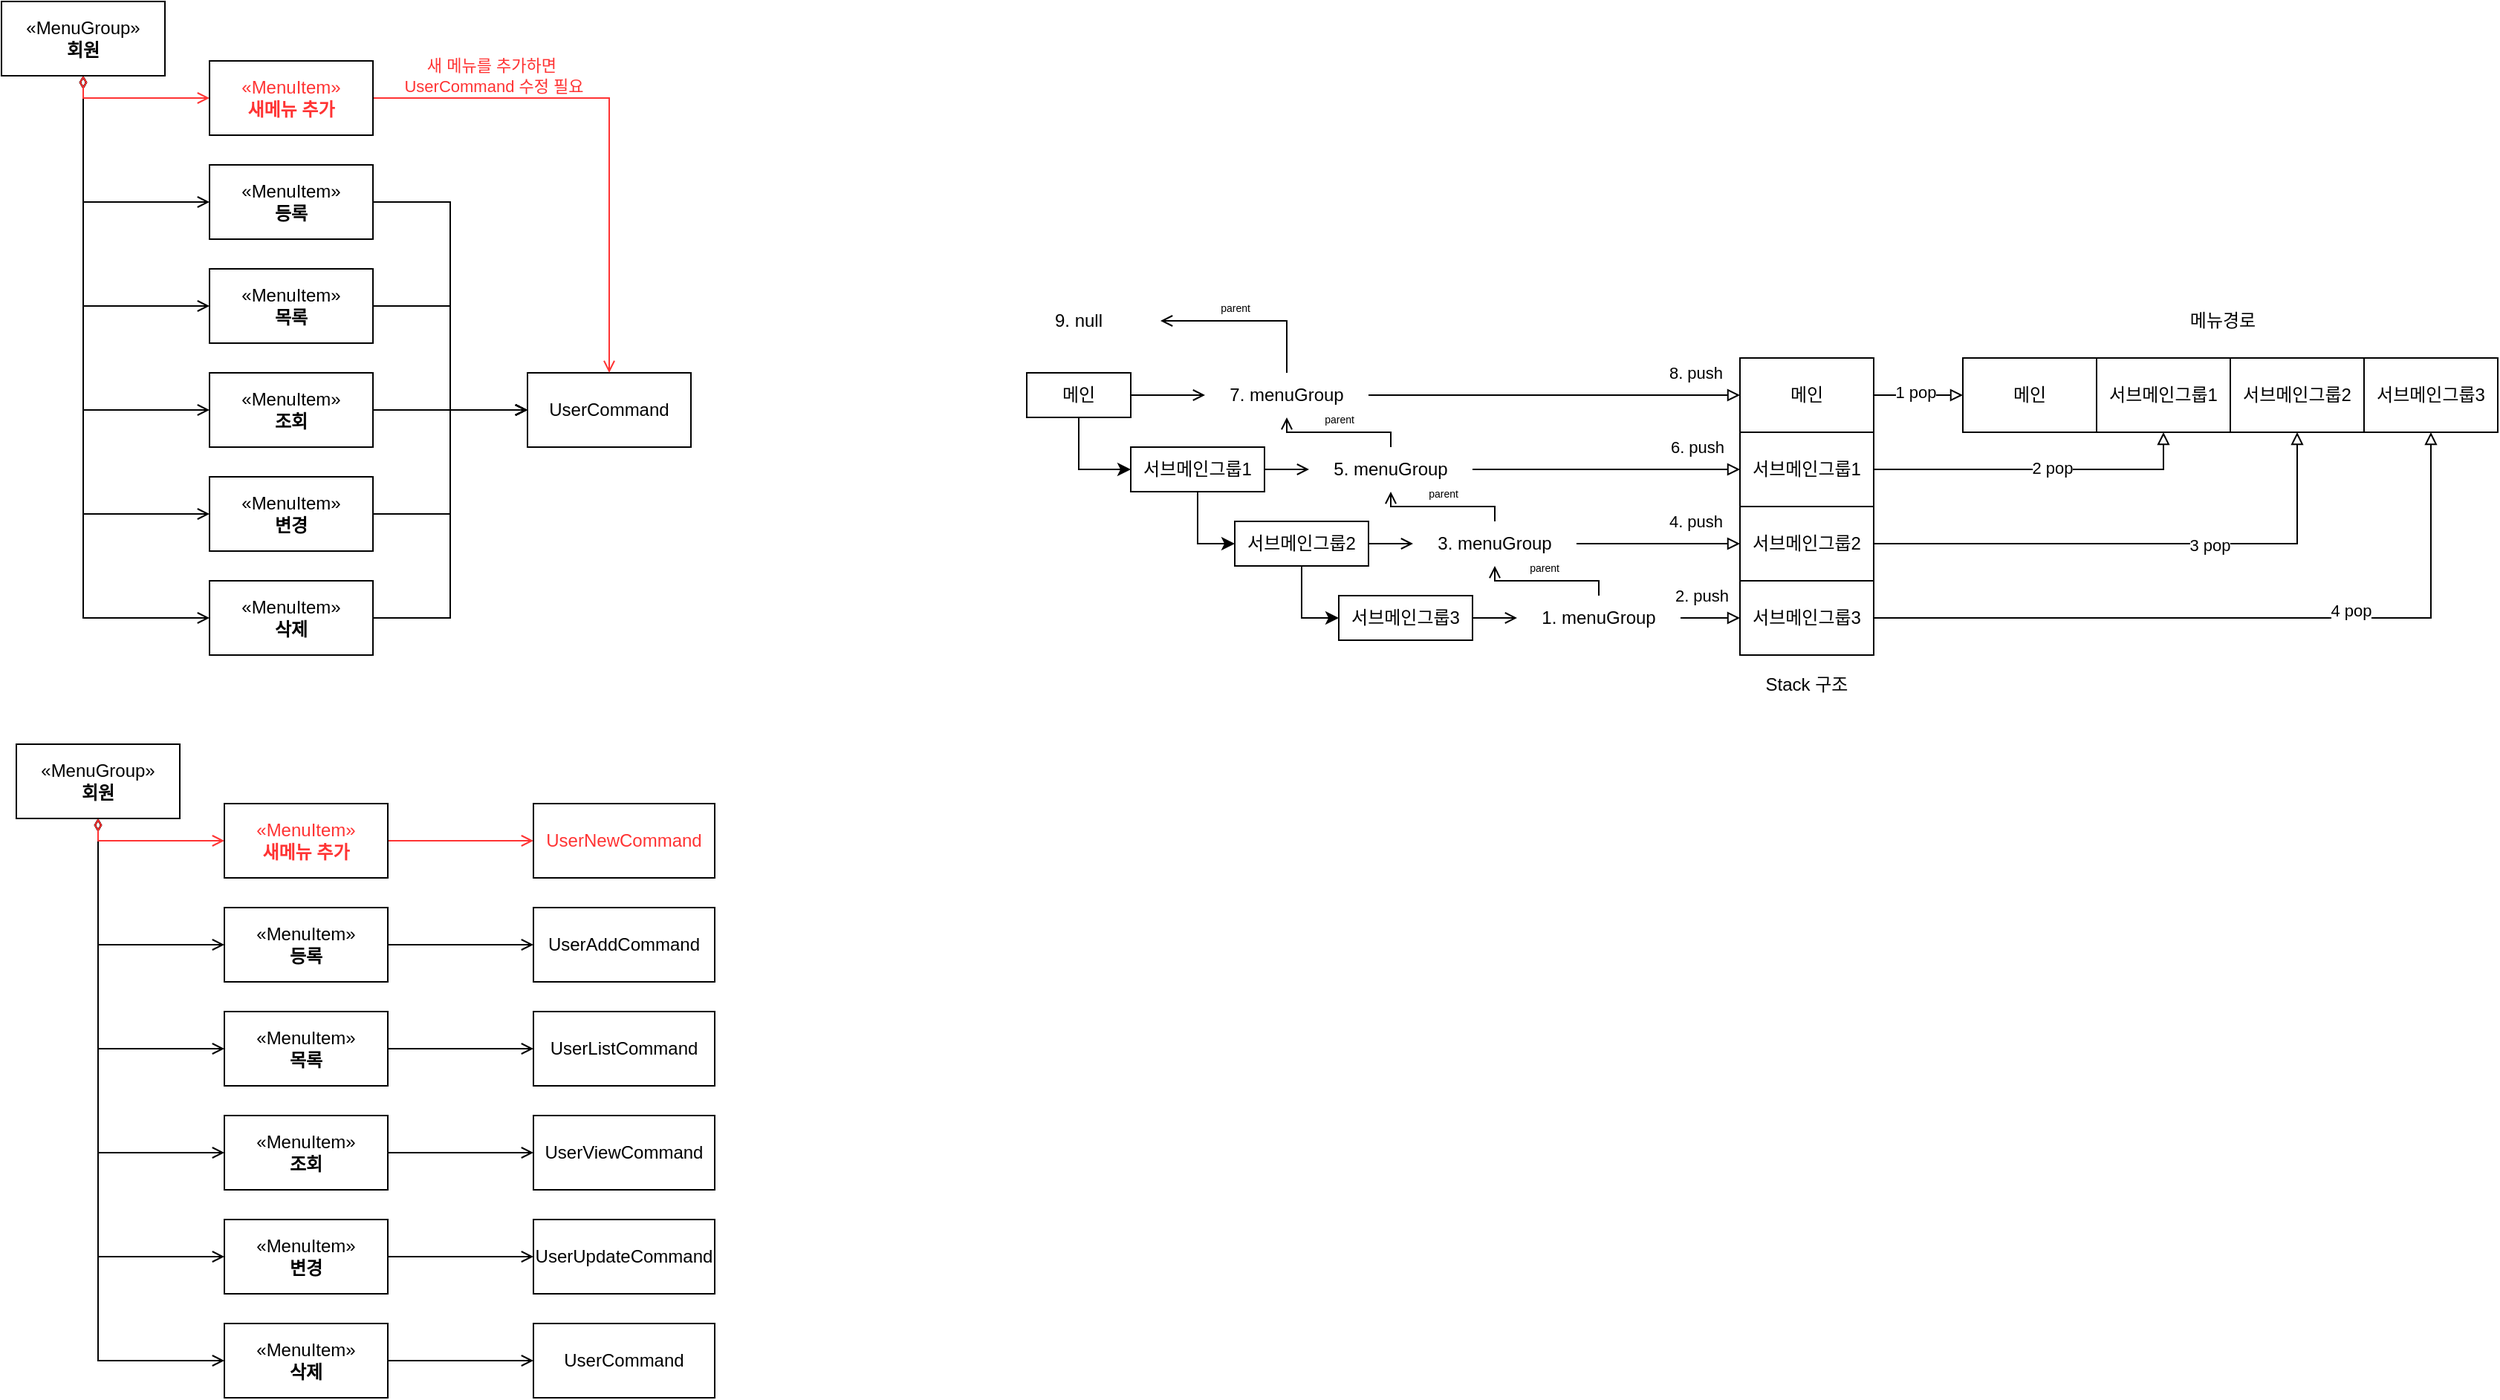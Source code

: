 <mxfile version="24.6.4" type="device">
  <diagram id="C5RBs43oDa-KdzZeNtuy" name="Page-1">
    <mxGraphModel dx="1024" dy="648" grid="1" gridSize="10" guides="1" tooltips="1" connect="1" arrows="1" fold="1" page="1" pageScale="1" pageWidth="827" pageHeight="1169" math="0" shadow="0">
      <root>
        <mxCell id="WIyWlLk6GJQsqaUBKTNV-0" />
        <mxCell id="WIyWlLk6GJQsqaUBKTNV-1" parent="WIyWlLk6GJQsqaUBKTNV-0" />
        <mxCell id="071AG24AWQkiMZiMnv1b-11" style="edgeStyle=orthogonalEdgeStyle;rounded=0;orthogonalLoop=1;jettySize=auto;html=1;entryX=0;entryY=0.5;entryDx=0;entryDy=0;exitX=0.5;exitY=1;exitDx=0;exitDy=0;endArrow=open;endFill=0;startArrow=diamondThin;startFill=0;" edge="1" parent="WIyWlLk6GJQsqaUBKTNV-1" source="071AG24AWQkiMZiMnv1b-4" target="071AG24AWQkiMZiMnv1b-10">
          <mxGeometry relative="1" as="geometry" />
        </mxCell>
        <mxCell id="071AG24AWQkiMZiMnv1b-12" style="edgeStyle=orthogonalEdgeStyle;rounded=0;orthogonalLoop=1;jettySize=auto;html=1;entryX=0;entryY=0.5;entryDx=0;entryDy=0;exitX=0.5;exitY=1;exitDx=0;exitDy=0;endArrow=open;endFill=0;startArrow=diamondThin;startFill=0;" edge="1" parent="WIyWlLk6GJQsqaUBKTNV-1" source="071AG24AWQkiMZiMnv1b-4" target="071AG24AWQkiMZiMnv1b-8">
          <mxGeometry relative="1" as="geometry" />
        </mxCell>
        <mxCell id="071AG24AWQkiMZiMnv1b-13" style="edgeStyle=orthogonalEdgeStyle;rounded=0;orthogonalLoop=1;jettySize=auto;html=1;entryX=0;entryY=0.5;entryDx=0;entryDy=0;exitX=0.5;exitY=1;exitDx=0;exitDy=0;endArrow=open;endFill=0;startArrow=diamondThin;startFill=0;" edge="1" parent="WIyWlLk6GJQsqaUBKTNV-1" source="071AG24AWQkiMZiMnv1b-4" target="071AG24AWQkiMZiMnv1b-7">
          <mxGeometry relative="1" as="geometry" />
        </mxCell>
        <mxCell id="071AG24AWQkiMZiMnv1b-14" style="edgeStyle=orthogonalEdgeStyle;rounded=0;orthogonalLoop=1;jettySize=auto;html=1;entryX=0;entryY=0.5;entryDx=0;entryDy=0;exitX=0.5;exitY=1;exitDx=0;exitDy=0;endArrow=open;endFill=0;startArrow=diamondThin;startFill=0;" edge="1" parent="WIyWlLk6GJQsqaUBKTNV-1" source="071AG24AWQkiMZiMnv1b-4" target="071AG24AWQkiMZiMnv1b-6">
          <mxGeometry relative="1" as="geometry" />
        </mxCell>
        <mxCell id="071AG24AWQkiMZiMnv1b-15" style="edgeStyle=orthogonalEdgeStyle;rounded=0;orthogonalLoop=1;jettySize=auto;html=1;entryX=0;entryY=0.5;entryDx=0;entryDy=0;exitX=0.5;exitY=1;exitDx=0;exitDy=0;endArrow=open;endFill=0;startArrow=diamondThin;startFill=0;" edge="1" parent="WIyWlLk6GJQsqaUBKTNV-1" source="071AG24AWQkiMZiMnv1b-4" target="071AG24AWQkiMZiMnv1b-5">
          <mxGeometry relative="1" as="geometry" />
        </mxCell>
        <mxCell id="071AG24AWQkiMZiMnv1b-24" style="edgeStyle=orthogonalEdgeStyle;rounded=0;orthogonalLoop=1;jettySize=auto;html=1;entryX=0;entryY=0.5;entryDx=0;entryDy=0;exitX=0.5;exitY=1;exitDx=0;exitDy=0;startArrow=diamondThin;startFill=0;strokeColor=#FF3333;endArrow=open;endFill=0;" edge="1" parent="WIyWlLk6GJQsqaUBKTNV-1" source="071AG24AWQkiMZiMnv1b-4" target="071AG24AWQkiMZiMnv1b-23">
          <mxGeometry relative="1" as="geometry">
            <Array as="points">
              <mxPoint x="115" y="175" />
            </Array>
          </mxGeometry>
        </mxCell>
        <mxCell id="071AG24AWQkiMZiMnv1b-4" value="«MenuGroup»&lt;br&gt;&lt;b&gt;회원&lt;/b&gt;" style="html=1;whiteSpace=wrap;" vertex="1" parent="WIyWlLk6GJQsqaUBKTNV-1">
          <mxGeometry x="60" y="110" width="110" height="50" as="geometry" />
        </mxCell>
        <mxCell id="071AG24AWQkiMZiMnv1b-18" style="edgeStyle=orthogonalEdgeStyle;rounded=0;orthogonalLoop=1;jettySize=auto;html=1;entryX=0;entryY=0.5;entryDx=0;entryDy=0;endArrow=open;endFill=0;" edge="1" parent="WIyWlLk6GJQsqaUBKTNV-1" source="071AG24AWQkiMZiMnv1b-5" target="071AG24AWQkiMZiMnv1b-17">
          <mxGeometry relative="1" as="geometry">
            <mxPoint x="390" y="390" as="targetPoint" />
          </mxGeometry>
        </mxCell>
        <mxCell id="071AG24AWQkiMZiMnv1b-5" value="«MenuItem»&lt;br&gt;&lt;b&gt;등록&lt;/b&gt;" style="html=1;whiteSpace=wrap;" vertex="1" parent="WIyWlLk6GJQsqaUBKTNV-1">
          <mxGeometry x="200" y="220" width="110" height="50" as="geometry" />
        </mxCell>
        <mxCell id="071AG24AWQkiMZiMnv1b-19" style="edgeStyle=orthogonalEdgeStyle;rounded=0;orthogonalLoop=1;jettySize=auto;html=1;entryX=0;entryY=0.5;entryDx=0;entryDy=0;endArrow=open;endFill=0;" edge="1" parent="WIyWlLk6GJQsqaUBKTNV-1" source="071AG24AWQkiMZiMnv1b-6" target="071AG24AWQkiMZiMnv1b-17">
          <mxGeometry relative="1" as="geometry" />
        </mxCell>
        <mxCell id="071AG24AWQkiMZiMnv1b-6" value="«MenuItem»&lt;br&gt;&lt;b&gt;목록&lt;/b&gt;" style="html=1;whiteSpace=wrap;" vertex="1" parent="WIyWlLk6GJQsqaUBKTNV-1">
          <mxGeometry x="200" y="290" width="110" height="50" as="geometry" />
        </mxCell>
        <mxCell id="071AG24AWQkiMZiMnv1b-20" style="edgeStyle=orthogonalEdgeStyle;rounded=0;orthogonalLoop=1;jettySize=auto;html=1;entryX=0;entryY=0.5;entryDx=0;entryDy=0;endArrow=open;endFill=0;" edge="1" parent="WIyWlLk6GJQsqaUBKTNV-1" source="071AG24AWQkiMZiMnv1b-7" target="071AG24AWQkiMZiMnv1b-17">
          <mxGeometry relative="1" as="geometry" />
        </mxCell>
        <mxCell id="071AG24AWQkiMZiMnv1b-7" value="«MenuItem»&lt;br&gt;&lt;b&gt;조회&lt;/b&gt;" style="html=1;whiteSpace=wrap;" vertex="1" parent="WIyWlLk6GJQsqaUBKTNV-1">
          <mxGeometry x="200" y="360" width="110" height="50" as="geometry" />
        </mxCell>
        <mxCell id="071AG24AWQkiMZiMnv1b-21" style="edgeStyle=orthogonalEdgeStyle;rounded=0;orthogonalLoop=1;jettySize=auto;html=1;entryX=0;entryY=0.5;entryDx=0;entryDy=0;endArrow=open;endFill=0;" edge="1" parent="WIyWlLk6GJQsqaUBKTNV-1" source="071AG24AWQkiMZiMnv1b-8" target="071AG24AWQkiMZiMnv1b-17">
          <mxGeometry relative="1" as="geometry" />
        </mxCell>
        <mxCell id="071AG24AWQkiMZiMnv1b-8" value="«MenuItem»&lt;br&gt;&lt;b&gt;변경&lt;/b&gt;" style="html=1;whiteSpace=wrap;" vertex="1" parent="WIyWlLk6GJQsqaUBKTNV-1">
          <mxGeometry x="200" y="430" width="110" height="50" as="geometry" />
        </mxCell>
        <mxCell id="071AG24AWQkiMZiMnv1b-22" style="edgeStyle=orthogonalEdgeStyle;rounded=0;orthogonalLoop=1;jettySize=auto;html=1;entryX=0;entryY=0.5;entryDx=0;entryDy=0;endArrow=open;endFill=0;" edge="1" parent="WIyWlLk6GJQsqaUBKTNV-1" source="071AG24AWQkiMZiMnv1b-10" target="071AG24AWQkiMZiMnv1b-17">
          <mxGeometry relative="1" as="geometry" />
        </mxCell>
        <mxCell id="071AG24AWQkiMZiMnv1b-10" value="«MenuItem»&lt;br&gt;&lt;b&gt;삭제&lt;/b&gt;" style="html=1;whiteSpace=wrap;" vertex="1" parent="WIyWlLk6GJQsqaUBKTNV-1">
          <mxGeometry x="200" y="500" width="110" height="50" as="geometry" />
        </mxCell>
        <mxCell id="071AG24AWQkiMZiMnv1b-17" value="UserCommand" style="html=1;whiteSpace=wrap;" vertex="1" parent="WIyWlLk6GJQsqaUBKTNV-1">
          <mxGeometry x="414" y="360" width="110" height="50" as="geometry" />
        </mxCell>
        <mxCell id="071AG24AWQkiMZiMnv1b-25" style="edgeStyle=orthogonalEdgeStyle;rounded=0;orthogonalLoop=1;jettySize=auto;html=1;entryX=0.5;entryY=0;entryDx=0;entryDy=0;strokeColor=#FF3333;endArrow=open;endFill=0;" edge="1" parent="WIyWlLk6GJQsqaUBKTNV-1" source="071AG24AWQkiMZiMnv1b-23" target="071AG24AWQkiMZiMnv1b-17">
          <mxGeometry relative="1" as="geometry" />
        </mxCell>
        <mxCell id="071AG24AWQkiMZiMnv1b-26" value="새 메뉴를 추가하면&amp;nbsp;&lt;div&gt;UserCommand 수정 필요&lt;/div&gt;" style="edgeLabel;html=1;align=center;verticalAlign=middle;resizable=0;points=[];fontColor=#FF3333;" vertex="1" connectable="0" parent="071AG24AWQkiMZiMnv1b-25">
          <mxGeometry x="-0.38" y="1" relative="1" as="geometry">
            <mxPoint x="-26" y="-14" as="offset" />
          </mxGeometry>
        </mxCell>
        <mxCell id="071AG24AWQkiMZiMnv1b-23" value="&lt;font color=&quot;#ff3333&quot;&gt;«MenuItem»&lt;br&gt;&lt;b&gt;새메뉴 추가&lt;/b&gt;&lt;/font&gt;" style="html=1;whiteSpace=wrap;" vertex="1" parent="WIyWlLk6GJQsqaUBKTNV-1">
          <mxGeometry x="200" y="150" width="110" height="50" as="geometry" />
        </mxCell>
        <mxCell id="071AG24AWQkiMZiMnv1b-27" style="edgeStyle=orthogonalEdgeStyle;rounded=0;orthogonalLoop=1;jettySize=auto;html=1;entryX=0;entryY=0.5;entryDx=0;entryDy=0;exitX=0.5;exitY=1;exitDx=0;exitDy=0;endArrow=open;endFill=0;startArrow=diamondThin;startFill=0;" edge="1" parent="WIyWlLk6GJQsqaUBKTNV-1" source="071AG24AWQkiMZiMnv1b-33" target="071AG24AWQkiMZiMnv1b-43">
          <mxGeometry relative="1" as="geometry" />
        </mxCell>
        <mxCell id="071AG24AWQkiMZiMnv1b-28" style="edgeStyle=orthogonalEdgeStyle;rounded=0;orthogonalLoop=1;jettySize=auto;html=1;entryX=0;entryY=0.5;entryDx=0;entryDy=0;exitX=0.5;exitY=1;exitDx=0;exitDy=0;endArrow=open;endFill=0;startArrow=diamondThin;startFill=0;" edge="1" parent="WIyWlLk6GJQsqaUBKTNV-1" source="071AG24AWQkiMZiMnv1b-33" target="071AG24AWQkiMZiMnv1b-41">
          <mxGeometry relative="1" as="geometry" />
        </mxCell>
        <mxCell id="071AG24AWQkiMZiMnv1b-29" style="edgeStyle=orthogonalEdgeStyle;rounded=0;orthogonalLoop=1;jettySize=auto;html=1;entryX=0;entryY=0.5;entryDx=0;entryDy=0;exitX=0.5;exitY=1;exitDx=0;exitDy=0;endArrow=open;endFill=0;startArrow=diamondThin;startFill=0;" edge="1" parent="WIyWlLk6GJQsqaUBKTNV-1" source="071AG24AWQkiMZiMnv1b-33" target="071AG24AWQkiMZiMnv1b-39">
          <mxGeometry relative="1" as="geometry" />
        </mxCell>
        <mxCell id="071AG24AWQkiMZiMnv1b-30" style="edgeStyle=orthogonalEdgeStyle;rounded=0;orthogonalLoop=1;jettySize=auto;html=1;entryX=0;entryY=0.5;entryDx=0;entryDy=0;exitX=0.5;exitY=1;exitDx=0;exitDy=0;endArrow=open;endFill=0;startArrow=diamondThin;startFill=0;" edge="1" parent="WIyWlLk6GJQsqaUBKTNV-1" source="071AG24AWQkiMZiMnv1b-33" target="071AG24AWQkiMZiMnv1b-37">
          <mxGeometry relative="1" as="geometry" />
        </mxCell>
        <mxCell id="071AG24AWQkiMZiMnv1b-31" style="edgeStyle=orthogonalEdgeStyle;rounded=0;orthogonalLoop=1;jettySize=auto;html=1;entryX=0;entryY=0.5;entryDx=0;entryDy=0;exitX=0.5;exitY=1;exitDx=0;exitDy=0;endArrow=open;endFill=0;startArrow=diamondThin;startFill=0;" edge="1" parent="WIyWlLk6GJQsqaUBKTNV-1" source="071AG24AWQkiMZiMnv1b-33" target="071AG24AWQkiMZiMnv1b-35">
          <mxGeometry relative="1" as="geometry" />
        </mxCell>
        <mxCell id="071AG24AWQkiMZiMnv1b-32" style="edgeStyle=orthogonalEdgeStyle;rounded=0;orthogonalLoop=1;jettySize=auto;html=1;entryX=0;entryY=0.5;entryDx=0;entryDy=0;exitX=0.5;exitY=1;exitDx=0;exitDy=0;startArrow=diamondThin;startFill=0;strokeColor=#FF3333;endArrow=open;endFill=0;" edge="1" parent="WIyWlLk6GJQsqaUBKTNV-1" source="071AG24AWQkiMZiMnv1b-33" target="071AG24AWQkiMZiMnv1b-47">
          <mxGeometry relative="1" as="geometry">
            <Array as="points">
              <mxPoint x="125" y="675" />
            </Array>
          </mxGeometry>
        </mxCell>
        <mxCell id="071AG24AWQkiMZiMnv1b-33" value="«MenuGroup»&lt;br&gt;&lt;b&gt;회원&lt;/b&gt;" style="html=1;whiteSpace=wrap;" vertex="1" parent="WIyWlLk6GJQsqaUBKTNV-1">
          <mxGeometry x="70" y="610" width="110" height="50" as="geometry" />
        </mxCell>
        <mxCell id="071AG24AWQkiMZiMnv1b-34" style="edgeStyle=orthogonalEdgeStyle;rounded=0;orthogonalLoop=1;jettySize=auto;html=1;entryX=0;entryY=0.5;entryDx=0;entryDy=0;endArrow=open;endFill=0;" edge="1" parent="WIyWlLk6GJQsqaUBKTNV-1" source="071AG24AWQkiMZiMnv1b-35" target="071AG24AWQkiMZiMnv1b-48">
          <mxGeometry relative="1" as="geometry">
            <mxPoint x="400" y="890" as="targetPoint" />
          </mxGeometry>
        </mxCell>
        <mxCell id="071AG24AWQkiMZiMnv1b-35" value="«MenuItem»&lt;br&gt;&lt;b&gt;등록&lt;/b&gt;" style="html=1;whiteSpace=wrap;" vertex="1" parent="WIyWlLk6GJQsqaUBKTNV-1">
          <mxGeometry x="210" y="720" width="110" height="50" as="geometry" />
        </mxCell>
        <mxCell id="071AG24AWQkiMZiMnv1b-36" style="edgeStyle=orthogonalEdgeStyle;rounded=0;orthogonalLoop=1;jettySize=auto;html=1;entryX=0;entryY=0.5;entryDx=0;entryDy=0;endArrow=open;endFill=0;" edge="1" parent="WIyWlLk6GJQsqaUBKTNV-1" source="071AG24AWQkiMZiMnv1b-37" target="071AG24AWQkiMZiMnv1b-49">
          <mxGeometry relative="1" as="geometry" />
        </mxCell>
        <mxCell id="071AG24AWQkiMZiMnv1b-37" value="«MenuItem»&lt;br&gt;&lt;b&gt;목록&lt;/b&gt;" style="html=1;whiteSpace=wrap;" vertex="1" parent="WIyWlLk6GJQsqaUBKTNV-1">
          <mxGeometry x="210" y="790" width="110" height="50" as="geometry" />
        </mxCell>
        <mxCell id="071AG24AWQkiMZiMnv1b-38" style="edgeStyle=orthogonalEdgeStyle;rounded=0;orthogonalLoop=1;jettySize=auto;html=1;entryX=0;entryY=0.5;entryDx=0;entryDy=0;endArrow=open;endFill=0;" edge="1" parent="WIyWlLk6GJQsqaUBKTNV-1" source="071AG24AWQkiMZiMnv1b-39" target="071AG24AWQkiMZiMnv1b-44">
          <mxGeometry relative="1" as="geometry" />
        </mxCell>
        <mxCell id="071AG24AWQkiMZiMnv1b-39" value="«MenuItem»&lt;br&gt;&lt;b&gt;조회&lt;/b&gt;" style="html=1;whiteSpace=wrap;" vertex="1" parent="WIyWlLk6GJQsqaUBKTNV-1">
          <mxGeometry x="210" y="860" width="110" height="50" as="geometry" />
        </mxCell>
        <mxCell id="071AG24AWQkiMZiMnv1b-40" style="edgeStyle=orthogonalEdgeStyle;rounded=0;orthogonalLoop=1;jettySize=auto;html=1;entryX=0;entryY=0.5;entryDx=0;entryDy=0;endArrow=open;endFill=0;" edge="1" parent="WIyWlLk6GJQsqaUBKTNV-1" source="071AG24AWQkiMZiMnv1b-41" target="071AG24AWQkiMZiMnv1b-50">
          <mxGeometry relative="1" as="geometry" />
        </mxCell>
        <mxCell id="071AG24AWQkiMZiMnv1b-41" value="«MenuItem»&lt;br&gt;&lt;b&gt;변경&lt;/b&gt;" style="html=1;whiteSpace=wrap;" vertex="1" parent="WIyWlLk6GJQsqaUBKTNV-1">
          <mxGeometry x="210" y="930" width="110" height="50" as="geometry" />
        </mxCell>
        <mxCell id="071AG24AWQkiMZiMnv1b-42" style="edgeStyle=orthogonalEdgeStyle;rounded=0;orthogonalLoop=1;jettySize=auto;html=1;entryX=0;entryY=0.5;entryDx=0;entryDy=0;endArrow=open;endFill=0;" edge="1" parent="WIyWlLk6GJQsqaUBKTNV-1" source="071AG24AWQkiMZiMnv1b-43" target="071AG24AWQkiMZiMnv1b-51">
          <mxGeometry relative="1" as="geometry" />
        </mxCell>
        <mxCell id="071AG24AWQkiMZiMnv1b-43" value="«MenuItem»&lt;br&gt;&lt;b&gt;삭제&lt;/b&gt;" style="html=1;whiteSpace=wrap;" vertex="1" parent="WIyWlLk6GJQsqaUBKTNV-1">
          <mxGeometry x="210" y="1000" width="110" height="50" as="geometry" />
        </mxCell>
        <mxCell id="071AG24AWQkiMZiMnv1b-44" value="UserViewCommand" style="html=1;whiteSpace=wrap;" vertex="1" parent="WIyWlLk6GJQsqaUBKTNV-1">
          <mxGeometry x="418" y="860" width="122" height="50" as="geometry" />
        </mxCell>
        <mxCell id="071AG24AWQkiMZiMnv1b-45" style="edgeStyle=orthogonalEdgeStyle;rounded=0;orthogonalLoop=1;jettySize=auto;html=1;strokeColor=#FF3333;endArrow=open;endFill=0;entryX=0;entryY=0.5;entryDx=0;entryDy=0;" edge="1" parent="WIyWlLk6GJQsqaUBKTNV-1" source="071AG24AWQkiMZiMnv1b-47" target="071AG24AWQkiMZiMnv1b-52">
          <mxGeometry relative="1" as="geometry">
            <mxPoint x="620" y="675" as="targetPoint" />
          </mxGeometry>
        </mxCell>
        <mxCell id="071AG24AWQkiMZiMnv1b-47" value="&lt;font color=&quot;#ff3333&quot;&gt;«MenuItem»&lt;br&gt;&lt;b&gt;새메뉴 추가&lt;/b&gt;&lt;/font&gt;" style="html=1;whiteSpace=wrap;" vertex="1" parent="WIyWlLk6GJQsqaUBKTNV-1">
          <mxGeometry x="210" y="650" width="110" height="50" as="geometry" />
        </mxCell>
        <mxCell id="071AG24AWQkiMZiMnv1b-48" value="UserAddCommand" style="html=1;whiteSpace=wrap;" vertex="1" parent="WIyWlLk6GJQsqaUBKTNV-1">
          <mxGeometry x="418" y="720" width="122" height="50" as="geometry" />
        </mxCell>
        <mxCell id="071AG24AWQkiMZiMnv1b-49" value="UserListCommand" style="html=1;whiteSpace=wrap;" vertex="1" parent="WIyWlLk6GJQsqaUBKTNV-1">
          <mxGeometry x="418" y="790" width="122" height="50" as="geometry" />
        </mxCell>
        <mxCell id="071AG24AWQkiMZiMnv1b-50" value="UserUpdateCommand" style="html=1;whiteSpace=wrap;" vertex="1" parent="WIyWlLk6GJQsqaUBKTNV-1">
          <mxGeometry x="418" y="930" width="122" height="50" as="geometry" />
        </mxCell>
        <mxCell id="071AG24AWQkiMZiMnv1b-51" value="UserCommand" style="html=1;whiteSpace=wrap;" vertex="1" parent="WIyWlLk6GJQsqaUBKTNV-1">
          <mxGeometry x="418" y="1000" width="122" height="50" as="geometry" />
        </mxCell>
        <mxCell id="071AG24AWQkiMZiMnv1b-52" value="UserNewCommand" style="html=1;whiteSpace=wrap;strokeColor=default;align=center;verticalAlign=middle;fontFamily=Helvetica;fontSize=12;fontColor=#FF3333;fillColor=default;" vertex="1" parent="WIyWlLk6GJQsqaUBKTNV-1">
          <mxGeometry x="418" y="650" width="122" height="50" as="geometry" />
        </mxCell>
        <mxCell id="071AG24AWQkiMZiMnv1b-59" style="edgeStyle=orthogonalEdgeStyle;rounded=0;orthogonalLoop=1;jettySize=auto;html=1;entryX=0;entryY=0.5;entryDx=0;entryDy=0;" edge="1" parent="WIyWlLk6GJQsqaUBKTNV-1" source="071AG24AWQkiMZiMnv1b-53" target="071AG24AWQkiMZiMnv1b-54">
          <mxGeometry relative="1" as="geometry" />
        </mxCell>
        <mxCell id="071AG24AWQkiMZiMnv1b-53" value="메인" style="html=1;whiteSpace=wrap;" vertex="1" parent="WIyWlLk6GJQsqaUBKTNV-1">
          <mxGeometry x="750" y="360" width="70" height="30" as="geometry" />
        </mxCell>
        <mxCell id="071AG24AWQkiMZiMnv1b-60" style="edgeStyle=orthogonalEdgeStyle;rounded=0;orthogonalLoop=1;jettySize=auto;html=1;entryX=0;entryY=0.5;entryDx=0;entryDy=0;" edge="1" parent="WIyWlLk6GJQsqaUBKTNV-1" source="071AG24AWQkiMZiMnv1b-54" target="071AG24AWQkiMZiMnv1b-56">
          <mxGeometry relative="1" as="geometry" />
        </mxCell>
        <mxCell id="071AG24AWQkiMZiMnv1b-54" value="서브메인그룹1" style="html=1;whiteSpace=wrap;" vertex="1" parent="WIyWlLk6GJQsqaUBKTNV-1">
          <mxGeometry x="820" y="410" width="90" height="30" as="geometry" />
        </mxCell>
        <mxCell id="071AG24AWQkiMZiMnv1b-61" style="edgeStyle=orthogonalEdgeStyle;rounded=0;orthogonalLoop=1;jettySize=auto;html=1;entryX=0;entryY=0.5;entryDx=0;entryDy=0;" edge="1" parent="WIyWlLk6GJQsqaUBKTNV-1" source="071AG24AWQkiMZiMnv1b-56" target="071AG24AWQkiMZiMnv1b-57">
          <mxGeometry relative="1" as="geometry" />
        </mxCell>
        <mxCell id="071AG24AWQkiMZiMnv1b-56" value="서브메인그룹2" style="html=1;whiteSpace=wrap;" vertex="1" parent="WIyWlLk6GJQsqaUBKTNV-1">
          <mxGeometry x="890" y="460" width="90" height="30" as="geometry" />
        </mxCell>
        <mxCell id="071AG24AWQkiMZiMnv1b-63" style="edgeStyle=orthogonalEdgeStyle;rounded=0;orthogonalLoop=1;jettySize=auto;html=1;entryX=0;entryY=0.5;entryDx=0;entryDy=0;endArrow=open;endFill=0;" edge="1" parent="WIyWlLk6GJQsqaUBKTNV-1" source="071AG24AWQkiMZiMnv1b-57" target="071AG24AWQkiMZiMnv1b-62">
          <mxGeometry relative="1" as="geometry" />
        </mxCell>
        <mxCell id="071AG24AWQkiMZiMnv1b-57" value="서브메인그룹3" style="html=1;whiteSpace=wrap;" vertex="1" parent="WIyWlLk6GJQsqaUBKTNV-1">
          <mxGeometry x="960" y="510" width="90" height="30" as="geometry" />
        </mxCell>
        <mxCell id="071AG24AWQkiMZiMnv1b-76" style="edgeStyle=orthogonalEdgeStyle;rounded=0;orthogonalLoop=1;jettySize=auto;html=1;entryX=0;entryY=0.5;entryDx=0;entryDy=0;endArrow=block;endFill=0;" edge="1" parent="WIyWlLk6GJQsqaUBKTNV-1" source="071AG24AWQkiMZiMnv1b-62" target="071AG24AWQkiMZiMnv1b-73">
          <mxGeometry relative="1" as="geometry" />
        </mxCell>
        <mxCell id="071AG24AWQkiMZiMnv1b-91" value="2. push" style="edgeLabel;html=1;align=center;verticalAlign=middle;resizable=0;points=[];" vertex="1" connectable="0" parent="071AG24AWQkiMZiMnv1b-76">
          <mxGeometry x="-0.304" y="-1" relative="1" as="geometry">
            <mxPoint y="-16" as="offset" />
          </mxGeometry>
        </mxCell>
        <mxCell id="071AG24AWQkiMZiMnv1b-79" style="edgeStyle=orthogonalEdgeStyle;rounded=0;orthogonalLoop=1;jettySize=auto;html=1;entryX=0.5;entryY=1;entryDx=0;entryDy=0;endArrow=open;endFill=0;" edge="1" parent="WIyWlLk6GJQsqaUBKTNV-1" source="071AG24AWQkiMZiMnv1b-62" target="071AG24AWQkiMZiMnv1b-65">
          <mxGeometry relative="1" as="geometry">
            <Array as="points">
              <mxPoint x="1135" y="500" />
              <mxPoint x="1065" y="500" />
            </Array>
          </mxGeometry>
        </mxCell>
        <mxCell id="071AG24AWQkiMZiMnv1b-92" value="&lt;font style=&quot;font-size: 7px;&quot;&gt;parent&lt;/font&gt;" style="edgeLabel;html=1;align=center;verticalAlign=middle;resizable=0;points=[];" vertex="1" connectable="0" parent="071AG24AWQkiMZiMnv1b-79">
          <mxGeometry x="0.058" relative="1" as="geometry">
            <mxPoint y="-10" as="offset" />
          </mxGeometry>
        </mxCell>
        <mxCell id="071AG24AWQkiMZiMnv1b-62" value="1. menuGroup" style="text;html=1;align=center;verticalAlign=middle;whiteSpace=wrap;rounded=0;" vertex="1" parent="WIyWlLk6GJQsqaUBKTNV-1">
          <mxGeometry x="1080" y="510" width="110" height="30" as="geometry" />
        </mxCell>
        <mxCell id="071AG24AWQkiMZiMnv1b-77" style="edgeStyle=orthogonalEdgeStyle;rounded=0;orthogonalLoop=1;jettySize=auto;html=1;entryX=0;entryY=0.5;entryDx=0;entryDy=0;endArrow=block;endFill=0;" edge="1" parent="WIyWlLk6GJQsqaUBKTNV-1" source="071AG24AWQkiMZiMnv1b-65" target="071AG24AWQkiMZiMnv1b-72">
          <mxGeometry relative="1" as="geometry" />
        </mxCell>
        <mxCell id="071AG24AWQkiMZiMnv1b-90" value="4. push" style="edgeLabel;html=1;align=center;verticalAlign=middle;resizable=0;points=[];" vertex="1" connectable="0" parent="071AG24AWQkiMZiMnv1b-77">
          <mxGeometry x="0.103" y="-1" relative="1" as="geometry">
            <mxPoint x="19" y="-16" as="offset" />
          </mxGeometry>
        </mxCell>
        <mxCell id="071AG24AWQkiMZiMnv1b-80" style="edgeStyle=orthogonalEdgeStyle;rounded=0;orthogonalLoop=1;jettySize=auto;html=1;entryX=0.5;entryY=1;entryDx=0;entryDy=0;endArrow=open;endFill=0;" edge="1" parent="WIyWlLk6GJQsqaUBKTNV-1" source="071AG24AWQkiMZiMnv1b-65" target="071AG24AWQkiMZiMnv1b-67">
          <mxGeometry relative="1" as="geometry">
            <Array as="points">
              <mxPoint x="1065" y="450" />
              <mxPoint x="995" y="450" />
            </Array>
          </mxGeometry>
        </mxCell>
        <mxCell id="071AG24AWQkiMZiMnv1b-95" value="&lt;span style=&quot;font-size: 7px;&quot;&gt;parent&lt;/span&gt;" style="edgeLabel;html=1;align=center;verticalAlign=middle;resizable=0;points=[];" vertex="1" connectable="0" parent="071AG24AWQkiMZiMnv1b-80">
          <mxGeometry x="-0.149" y="-1" relative="1" as="geometry">
            <mxPoint x="-7" y="-9" as="offset" />
          </mxGeometry>
        </mxCell>
        <mxCell id="071AG24AWQkiMZiMnv1b-65" value="3. menuGroup" style="text;html=1;align=center;verticalAlign=middle;whiteSpace=wrap;rounded=0;" vertex="1" parent="WIyWlLk6GJQsqaUBKTNV-1">
          <mxGeometry x="1010" y="460" width="110" height="30" as="geometry" />
        </mxCell>
        <mxCell id="071AG24AWQkiMZiMnv1b-66" style="edgeStyle=orthogonalEdgeStyle;rounded=0;orthogonalLoop=1;jettySize=auto;html=1;entryX=0;entryY=0.5;entryDx=0;entryDy=0;endArrow=open;endFill=0;exitX=1;exitY=0.5;exitDx=0;exitDy=0;" edge="1" parent="WIyWlLk6GJQsqaUBKTNV-1" source="071AG24AWQkiMZiMnv1b-56" target="071AG24AWQkiMZiMnv1b-65">
          <mxGeometry relative="1" as="geometry">
            <mxPoint x="980" y="474.89" as="sourcePoint" />
            <mxPoint x="1040" y="474.89" as="targetPoint" />
          </mxGeometry>
        </mxCell>
        <mxCell id="071AG24AWQkiMZiMnv1b-78" style="edgeStyle=orthogonalEdgeStyle;rounded=0;orthogonalLoop=1;jettySize=auto;html=1;entryX=0;entryY=0.5;entryDx=0;entryDy=0;endArrow=block;endFill=0;" edge="1" parent="WIyWlLk6GJQsqaUBKTNV-1" source="071AG24AWQkiMZiMnv1b-67" target="071AG24AWQkiMZiMnv1b-71">
          <mxGeometry relative="1" as="geometry" />
        </mxCell>
        <mxCell id="071AG24AWQkiMZiMnv1b-89" value="6. push" style="edgeLabel;html=1;align=center;verticalAlign=middle;resizable=0;points=[];" vertex="1" connectable="0" parent="071AG24AWQkiMZiMnv1b-78">
          <mxGeometry x="0.314" relative="1" as="geometry">
            <mxPoint x="32" y="-15" as="offset" />
          </mxGeometry>
        </mxCell>
        <mxCell id="071AG24AWQkiMZiMnv1b-81" style="edgeStyle=orthogonalEdgeStyle;rounded=0;orthogonalLoop=1;jettySize=auto;html=1;entryX=0.5;entryY=1;entryDx=0;entryDy=0;endArrow=open;endFill=0;" edge="1" parent="WIyWlLk6GJQsqaUBKTNV-1" source="071AG24AWQkiMZiMnv1b-67" target="071AG24AWQkiMZiMnv1b-69">
          <mxGeometry relative="1" as="geometry">
            <Array as="points">
              <mxPoint x="995" y="400" />
              <mxPoint x="925" y="400" />
            </Array>
          </mxGeometry>
        </mxCell>
        <mxCell id="071AG24AWQkiMZiMnv1b-96" value="&lt;span style=&quot;font-size: 7px;&quot;&gt;parent&lt;/span&gt;" style="edgeLabel;html=1;align=center;verticalAlign=middle;resizable=0;points=[];" vertex="1" connectable="0" parent="071AG24AWQkiMZiMnv1b-81">
          <mxGeometry x="-0.145" y="-1" relative="1" as="geometry">
            <mxPoint x="-7" y="-9" as="offset" />
          </mxGeometry>
        </mxCell>
        <mxCell id="071AG24AWQkiMZiMnv1b-67" value="5. menuGroup" style="text;html=1;align=center;verticalAlign=middle;whiteSpace=wrap;rounded=0;" vertex="1" parent="WIyWlLk6GJQsqaUBKTNV-1">
          <mxGeometry x="940" y="410" width="110" height="30" as="geometry" />
        </mxCell>
        <mxCell id="071AG24AWQkiMZiMnv1b-68" style="edgeStyle=orthogonalEdgeStyle;rounded=0;orthogonalLoop=1;jettySize=auto;html=1;entryX=0;entryY=0.5;entryDx=0;entryDy=0;endArrow=open;endFill=0;exitX=1;exitY=0.5;exitDx=0;exitDy=0;" edge="1" parent="WIyWlLk6GJQsqaUBKTNV-1" source="071AG24AWQkiMZiMnv1b-54" target="071AG24AWQkiMZiMnv1b-67">
          <mxGeometry relative="1" as="geometry">
            <mxPoint x="920" y="415" as="sourcePoint" />
            <mxPoint x="980" y="414.89" as="targetPoint" />
          </mxGeometry>
        </mxCell>
        <mxCell id="071AG24AWQkiMZiMnv1b-83" style="edgeStyle=orthogonalEdgeStyle;rounded=0;orthogonalLoop=1;jettySize=auto;html=1;entryX=1;entryY=0.5;entryDx=0;entryDy=0;exitX=0.5;exitY=0;exitDx=0;exitDy=0;endArrow=open;endFill=0;" edge="1" parent="WIyWlLk6GJQsqaUBKTNV-1" source="071AG24AWQkiMZiMnv1b-69" target="071AG24AWQkiMZiMnv1b-82">
          <mxGeometry relative="1" as="geometry" />
        </mxCell>
        <mxCell id="071AG24AWQkiMZiMnv1b-97" value="&lt;span style=&quot;font-size: 7px;&quot;&gt;parent&lt;/span&gt;" style="edgeLabel;html=1;align=center;verticalAlign=middle;resizable=0;points=[];" vertex="1" connectable="0" parent="071AG24AWQkiMZiMnv1b-83">
          <mxGeometry x="0.106" y="-1" relative="1" as="geometry">
            <mxPoint x="-4" y="-9" as="offset" />
          </mxGeometry>
        </mxCell>
        <mxCell id="071AG24AWQkiMZiMnv1b-85" style="edgeStyle=orthogonalEdgeStyle;rounded=0;orthogonalLoop=1;jettySize=auto;html=1;entryX=0;entryY=0.5;entryDx=0;entryDy=0;strokeColor=default;align=center;verticalAlign=middle;fontFamily=Helvetica;fontSize=11;fontColor=default;labelBackgroundColor=default;endArrow=block;endFill=0;" edge="1" parent="WIyWlLk6GJQsqaUBKTNV-1" source="071AG24AWQkiMZiMnv1b-69" target="071AG24AWQkiMZiMnv1b-84">
          <mxGeometry relative="1" as="geometry" />
        </mxCell>
        <mxCell id="071AG24AWQkiMZiMnv1b-88" value="8. push" style="edgeLabel;html=1;align=center;verticalAlign=middle;resizable=0;points=[];" vertex="1" connectable="0" parent="071AG24AWQkiMZiMnv1b-85">
          <mxGeometry x="0.558" y="2" relative="1" as="geometry">
            <mxPoint x="25" y="-13" as="offset" />
          </mxGeometry>
        </mxCell>
        <mxCell id="071AG24AWQkiMZiMnv1b-69" value="7. menuGroup" style="text;html=1;align=center;verticalAlign=middle;whiteSpace=wrap;rounded=0;" vertex="1" parent="WIyWlLk6GJQsqaUBKTNV-1">
          <mxGeometry x="870" y="360" width="110" height="30" as="geometry" />
        </mxCell>
        <mxCell id="071AG24AWQkiMZiMnv1b-70" style="edgeStyle=orthogonalEdgeStyle;rounded=0;orthogonalLoop=1;jettySize=auto;html=1;entryX=0;entryY=0.5;entryDx=0;entryDy=0;endArrow=open;endFill=0;exitX=1;exitY=0.5;exitDx=0;exitDy=0;" edge="1" parent="WIyWlLk6GJQsqaUBKTNV-1" source="071AG24AWQkiMZiMnv1b-53" target="071AG24AWQkiMZiMnv1b-69">
          <mxGeometry relative="1" as="geometry">
            <mxPoint x="820" y="375" as="sourcePoint" />
            <mxPoint x="880" y="374.89" as="targetPoint" />
          </mxGeometry>
        </mxCell>
        <mxCell id="071AG24AWQkiMZiMnv1b-103" style="edgeStyle=orthogonalEdgeStyle;rounded=0;orthogonalLoop=1;jettySize=auto;html=1;entryX=0.5;entryY=1;entryDx=0;entryDy=0;strokeColor=default;align=center;verticalAlign=middle;fontFamily=Helvetica;fontSize=11;fontColor=default;labelBackgroundColor=default;endArrow=block;endFill=0;" edge="1" parent="WIyWlLk6GJQsqaUBKTNV-1" source="071AG24AWQkiMZiMnv1b-71" target="071AG24AWQkiMZiMnv1b-98">
          <mxGeometry relative="1" as="geometry" />
        </mxCell>
        <mxCell id="071AG24AWQkiMZiMnv1b-107" value="2 pop" style="edgeLabel;html=1;align=center;verticalAlign=middle;resizable=0;points=[];" vertex="1" connectable="0" parent="071AG24AWQkiMZiMnv1b-103">
          <mxGeometry x="0.085" y="1" relative="1" as="geometry">
            <mxPoint as="offset" />
          </mxGeometry>
        </mxCell>
        <mxCell id="071AG24AWQkiMZiMnv1b-71" value="서브메인그룹1" style="html=1;whiteSpace=wrap;" vertex="1" parent="WIyWlLk6GJQsqaUBKTNV-1">
          <mxGeometry x="1230" y="400" width="90" height="50" as="geometry" />
        </mxCell>
        <mxCell id="071AG24AWQkiMZiMnv1b-104" style="edgeStyle=orthogonalEdgeStyle;rounded=0;orthogonalLoop=1;jettySize=auto;html=1;entryX=0.5;entryY=1;entryDx=0;entryDy=0;strokeColor=default;align=center;verticalAlign=middle;fontFamily=Helvetica;fontSize=11;fontColor=default;labelBackgroundColor=default;endArrow=block;endFill=0;" edge="1" parent="WIyWlLk6GJQsqaUBKTNV-1" source="071AG24AWQkiMZiMnv1b-72" target="071AG24AWQkiMZiMnv1b-99">
          <mxGeometry relative="1" as="geometry" />
        </mxCell>
        <mxCell id="071AG24AWQkiMZiMnv1b-109" value="3 pop" style="edgeLabel;html=1;align=center;verticalAlign=middle;resizable=0;points=[];" vertex="1" connectable="0" parent="071AG24AWQkiMZiMnv1b-104">
          <mxGeometry x="0.254" y="-1" relative="1" as="geometry">
            <mxPoint as="offset" />
          </mxGeometry>
        </mxCell>
        <mxCell id="071AG24AWQkiMZiMnv1b-72" value="서브메인그룹2" style="html=1;whiteSpace=wrap;" vertex="1" parent="WIyWlLk6GJQsqaUBKTNV-1">
          <mxGeometry x="1230" y="450" width="90" height="50" as="geometry" />
        </mxCell>
        <mxCell id="071AG24AWQkiMZiMnv1b-105" style="edgeStyle=orthogonalEdgeStyle;rounded=0;orthogonalLoop=1;jettySize=auto;html=1;entryX=0.5;entryY=1;entryDx=0;entryDy=0;strokeColor=default;align=center;verticalAlign=middle;fontFamily=Helvetica;fontSize=11;fontColor=default;labelBackgroundColor=default;endArrow=block;endFill=0;" edge="1" parent="WIyWlLk6GJQsqaUBKTNV-1" source="071AG24AWQkiMZiMnv1b-73" target="071AG24AWQkiMZiMnv1b-100">
          <mxGeometry relative="1" as="geometry" />
        </mxCell>
        <mxCell id="071AG24AWQkiMZiMnv1b-110" value="4 pop" style="edgeLabel;html=1;align=center;verticalAlign=middle;resizable=0;points=[];" vertex="1" connectable="0" parent="071AG24AWQkiMZiMnv1b-105">
          <mxGeometry x="0.293" y="-2" relative="1" as="geometry">
            <mxPoint x="-3" y="-7" as="offset" />
          </mxGeometry>
        </mxCell>
        <mxCell id="071AG24AWQkiMZiMnv1b-73" value="서브메인그룹3" style="html=1;whiteSpace=wrap;" vertex="1" parent="WIyWlLk6GJQsqaUBKTNV-1">
          <mxGeometry x="1230" y="500" width="90" height="50" as="geometry" />
        </mxCell>
        <mxCell id="071AG24AWQkiMZiMnv1b-82" value="9. null" style="text;html=1;align=center;verticalAlign=middle;whiteSpace=wrap;rounded=0;" vertex="1" parent="WIyWlLk6GJQsqaUBKTNV-1">
          <mxGeometry x="730" y="310" width="110" height="30" as="geometry" />
        </mxCell>
        <mxCell id="071AG24AWQkiMZiMnv1b-102" style="edgeStyle=orthogonalEdgeStyle;rounded=0;orthogonalLoop=1;jettySize=auto;html=1;entryX=0;entryY=0.5;entryDx=0;entryDy=0;strokeColor=default;align=center;verticalAlign=middle;fontFamily=Helvetica;fontSize=11;fontColor=default;labelBackgroundColor=default;endArrow=block;endFill=0;" edge="1" parent="WIyWlLk6GJQsqaUBKTNV-1" source="071AG24AWQkiMZiMnv1b-84" target="071AG24AWQkiMZiMnv1b-101">
          <mxGeometry relative="1" as="geometry" />
        </mxCell>
        <mxCell id="071AG24AWQkiMZiMnv1b-106" value="1 pop" style="edgeLabel;html=1;align=center;verticalAlign=middle;resizable=0;points=[];" vertex="1" connectable="0" parent="071AG24AWQkiMZiMnv1b-102">
          <mxGeometry x="-0.06" y="2" relative="1" as="geometry">
            <mxPoint as="offset" />
          </mxGeometry>
        </mxCell>
        <mxCell id="071AG24AWQkiMZiMnv1b-84" value="메인" style="html=1;whiteSpace=wrap;" vertex="1" parent="WIyWlLk6GJQsqaUBKTNV-1">
          <mxGeometry x="1230" y="350" width="90" height="50" as="geometry" />
        </mxCell>
        <mxCell id="071AG24AWQkiMZiMnv1b-87" value="Stack 구조" style="text;html=1;align=center;verticalAlign=middle;whiteSpace=wrap;rounded=0;" vertex="1" parent="WIyWlLk6GJQsqaUBKTNV-1">
          <mxGeometry x="1220" y="555" width="110" height="30" as="geometry" />
        </mxCell>
        <mxCell id="071AG24AWQkiMZiMnv1b-98" value="서브메인그룹1" style="html=1;whiteSpace=wrap;" vertex="1" parent="WIyWlLk6GJQsqaUBKTNV-1">
          <mxGeometry x="1470" y="350" width="90" height="50" as="geometry" />
        </mxCell>
        <mxCell id="071AG24AWQkiMZiMnv1b-99" value="서브메인그룹2" style="html=1;whiteSpace=wrap;" vertex="1" parent="WIyWlLk6GJQsqaUBKTNV-1">
          <mxGeometry x="1560" y="350" width="90" height="50" as="geometry" />
        </mxCell>
        <mxCell id="071AG24AWQkiMZiMnv1b-100" value="서브메인그룹3" style="html=1;whiteSpace=wrap;" vertex="1" parent="WIyWlLk6GJQsqaUBKTNV-1">
          <mxGeometry x="1650" y="350" width="90" height="50" as="geometry" />
        </mxCell>
        <mxCell id="071AG24AWQkiMZiMnv1b-101" value="메인" style="html=1;whiteSpace=wrap;" vertex="1" parent="WIyWlLk6GJQsqaUBKTNV-1">
          <mxGeometry x="1380" y="350" width="90" height="50" as="geometry" />
        </mxCell>
        <mxCell id="071AG24AWQkiMZiMnv1b-111" value="메뉴경로" style="text;html=1;align=center;verticalAlign=middle;whiteSpace=wrap;rounded=0;" vertex="1" parent="WIyWlLk6GJQsqaUBKTNV-1">
          <mxGeometry x="1500" y="310" width="110" height="30" as="geometry" />
        </mxCell>
      </root>
    </mxGraphModel>
  </diagram>
</mxfile>
